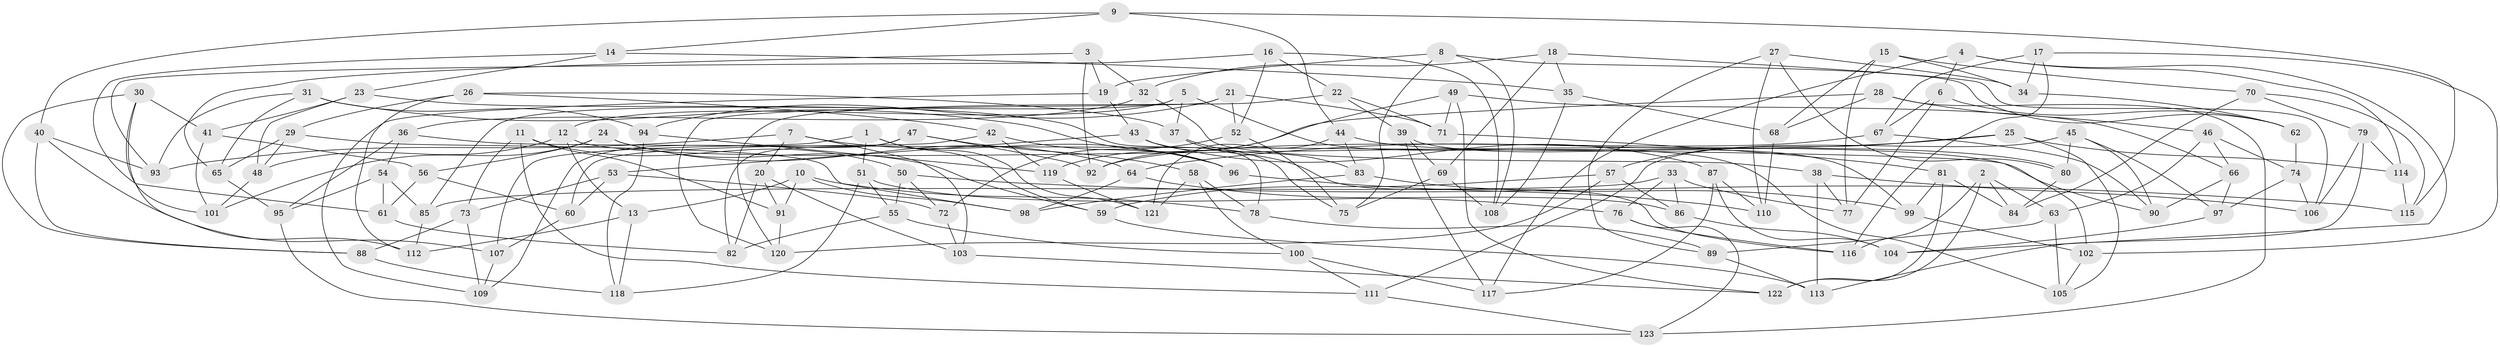 // coarse degree distribution, {4: 0.8390804597701149, 11: 0.022988505747126436, 12: 0.034482758620689655, 7: 0.022988505747126436, 8: 0.011494252873563218, 3: 0.04597701149425287, 10: 0.022988505747126436}
// Generated by graph-tools (version 1.1) at 2025/54/03/04/25 22:54:07]
// undirected, 123 vertices, 246 edges
graph export_dot {
  node [color=gray90,style=filled];
  1;
  2;
  3;
  4;
  5;
  6;
  7;
  8;
  9;
  10;
  11;
  12;
  13;
  14;
  15;
  16;
  17;
  18;
  19;
  20;
  21;
  22;
  23;
  24;
  25;
  26;
  27;
  28;
  29;
  30;
  31;
  32;
  33;
  34;
  35;
  36;
  37;
  38;
  39;
  40;
  41;
  42;
  43;
  44;
  45;
  46;
  47;
  48;
  49;
  50;
  51;
  52;
  53;
  54;
  55;
  56;
  57;
  58;
  59;
  60;
  61;
  62;
  63;
  64;
  65;
  66;
  67;
  68;
  69;
  70;
  71;
  72;
  73;
  74;
  75;
  76;
  77;
  78;
  79;
  80;
  81;
  82;
  83;
  84;
  85;
  86;
  87;
  88;
  89;
  90;
  91;
  92;
  93;
  94;
  95;
  96;
  97;
  98;
  99;
  100;
  101;
  102;
  103;
  104;
  105;
  106;
  107;
  108;
  109;
  110;
  111;
  112;
  113;
  114;
  115;
  116;
  117;
  118;
  119;
  120;
  121;
  122;
  123;
  1 -- 51;
  1 -- 121;
  1 -- 107;
  1 -- 59;
  2 -- 84;
  2 -- 122;
  2 -- 116;
  2 -- 63;
  3 -- 65;
  3 -- 32;
  3 -- 19;
  3 -- 92;
  4 -- 117;
  4 -- 114;
  4 -- 104;
  4 -- 6;
  5 -- 85;
  5 -- 12;
  5 -- 105;
  5 -- 37;
  6 -- 77;
  6 -- 67;
  6 -- 62;
  7 -- 93;
  7 -- 103;
  7 -- 20;
  7 -- 96;
  8 -- 75;
  8 -- 62;
  8 -- 108;
  8 -- 19;
  9 -- 115;
  9 -- 40;
  9 -- 44;
  9 -- 14;
  10 -- 78;
  10 -- 13;
  10 -- 91;
  10 -- 98;
  11 -- 73;
  11 -- 50;
  11 -- 91;
  11 -- 111;
  12 -- 13;
  12 -- 48;
  12 -- 102;
  13 -- 118;
  13 -- 112;
  14 -- 35;
  14 -- 61;
  14 -- 23;
  15 -- 77;
  15 -- 68;
  15 -- 34;
  15 -- 70;
  16 -- 52;
  16 -- 108;
  16 -- 93;
  16 -- 22;
  17 -- 102;
  17 -- 67;
  17 -- 34;
  17 -- 116;
  18 -- 69;
  18 -- 106;
  18 -- 32;
  18 -- 35;
  19 -- 43;
  19 -- 109;
  20 -- 103;
  20 -- 82;
  20 -- 91;
  21 -- 94;
  21 -- 52;
  21 -- 120;
  21 -- 71;
  22 -- 71;
  22 -- 120;
  22 -- 39;
  23 -- 78;
  23 -- 41;
  23 -- 48;
  24 -- 56;
  24 -- 101;
  24 -- 64;
  24 -- 59;
  25 -- 57;
  25 -- 64;
  25 -- 105;
  25 -- 114;
  26 -- 42;
  26 -- 112;
  26 -- 29;
  26 -- 37;
  27 -- 89;
  27 -- 80;
  27 -- 110;
  27 -- 34;
  28 -- 123;
  28 -- 46;
  28 -- 119;
  28 -- 68;
  29 -- 48;
  29 -- 98;
  29 -- 65;
  30 -- 88;
  30 -- 112;
  30 -- 41;
  30 -- 101;
  31 -- 65;
  31 -- 93;
  31 -- 96;
  31 -- 94;
  32 -- 38;
  32 -- 36;
  33 -- 76;
  33 -- 85;
  33 -- 77;
  33 -- 86;
  34 -- 62;
  35 -- 108;
  35 -- 68;
  36 -- 54;
  36 -- 90;
  36 -- 95;
  37 -- 116;
  37 -- 83;
  38 -- 106;
  38 -- 113;
  38 -- 77;
  39 -- 117;
  39 -- 99;
  39 -- 69;
  40 -- 88;
  40 -- 93;
  40 -- 107;
  41 -- 56;
  41 -- 101;
  42 -- 96;
  42 -- 119;
  42 -- 60;
  43 -- 53;
  43 -- 75;
  43 -- 87;
  44 -- 80;
  44 -- 121;
  44 -- 83;
  45 -- 111;
  45 -- 97;
  45 -- 80;
  45 -- 90;
  46 -- 66;
  46 -- 74;
  46 -- 63;
  47 -- 109;
  47 -- 82;
  47 -- 92;
  47 -- 58;
  48 -- 101;
  49 -- 71;
  49 -- 122;
  49 -- 66;
  49 -- 92;
  50 -- 72;
  50 -- 115;
  50 -- 55;
  51 -- 86;
  51 -- 55;
  51 -- 118;
  52 -- 72;
  52 -- 75;
  53 -- 72;
  53 -- 73;
  53 -- 60;
  54 -- 85;
  54 -- 61;
  54 -- 95;
  55 -- 100;
  55 -- 82;
  56 -- 61;
  56 -- 60;
  57 -- 59;
  57 -- 86;
  57 -- 120;
  58 -- 100;
  58 -- 78;
  58 -- 121;
  59 -- 113;
  60 -- 107;
  61 -- 82;
  62 -- 74;
  63 -- 89;
  63 -- 105;
  64 -- 76;
  64 -- 98;
  65 -- 95;
  66 -- 90;
  66 -- 97;
  67 -- 92;
  67 -- 90;
  68 -- 110;
  69 -- 75;
  69 -- 108;
  70 -- 79;
  70 -- 84;
  70 -- 115;
  71 -- 81;
  72 -- 103;
  73 -- 109;
  73 -- 88;
  74 -- 97;
  74 -- 106;
  76 -- 116;
  76 -- 123;
  78 -- 89;
  79 -- 106;
  79 -- 113;
  79 -- 114;
  80 -- 84;
  81 -- 122;
  81 -- 99;
  81 -- 84;
  83 -- 98;
  83 -- 99;
  85 -- 112;
  86 -- 104;
  87 -- 104;
  87 -- 110;
  87 -- 117;
  88 -- 118;
  89 -- 113;
  91 -- 120;
  94 -- 118;
  94 -- 119;
  95 -- 123;
  96 -- 110;
  97 -- 104;
  99 -- 102;
  100 -- 111;
  100 -- 117;
  102 -- 105;
  103 -- 122;
  107 -- 109;
  111 -- 123;
  114 -- 115;
  119 -- 121;
}
